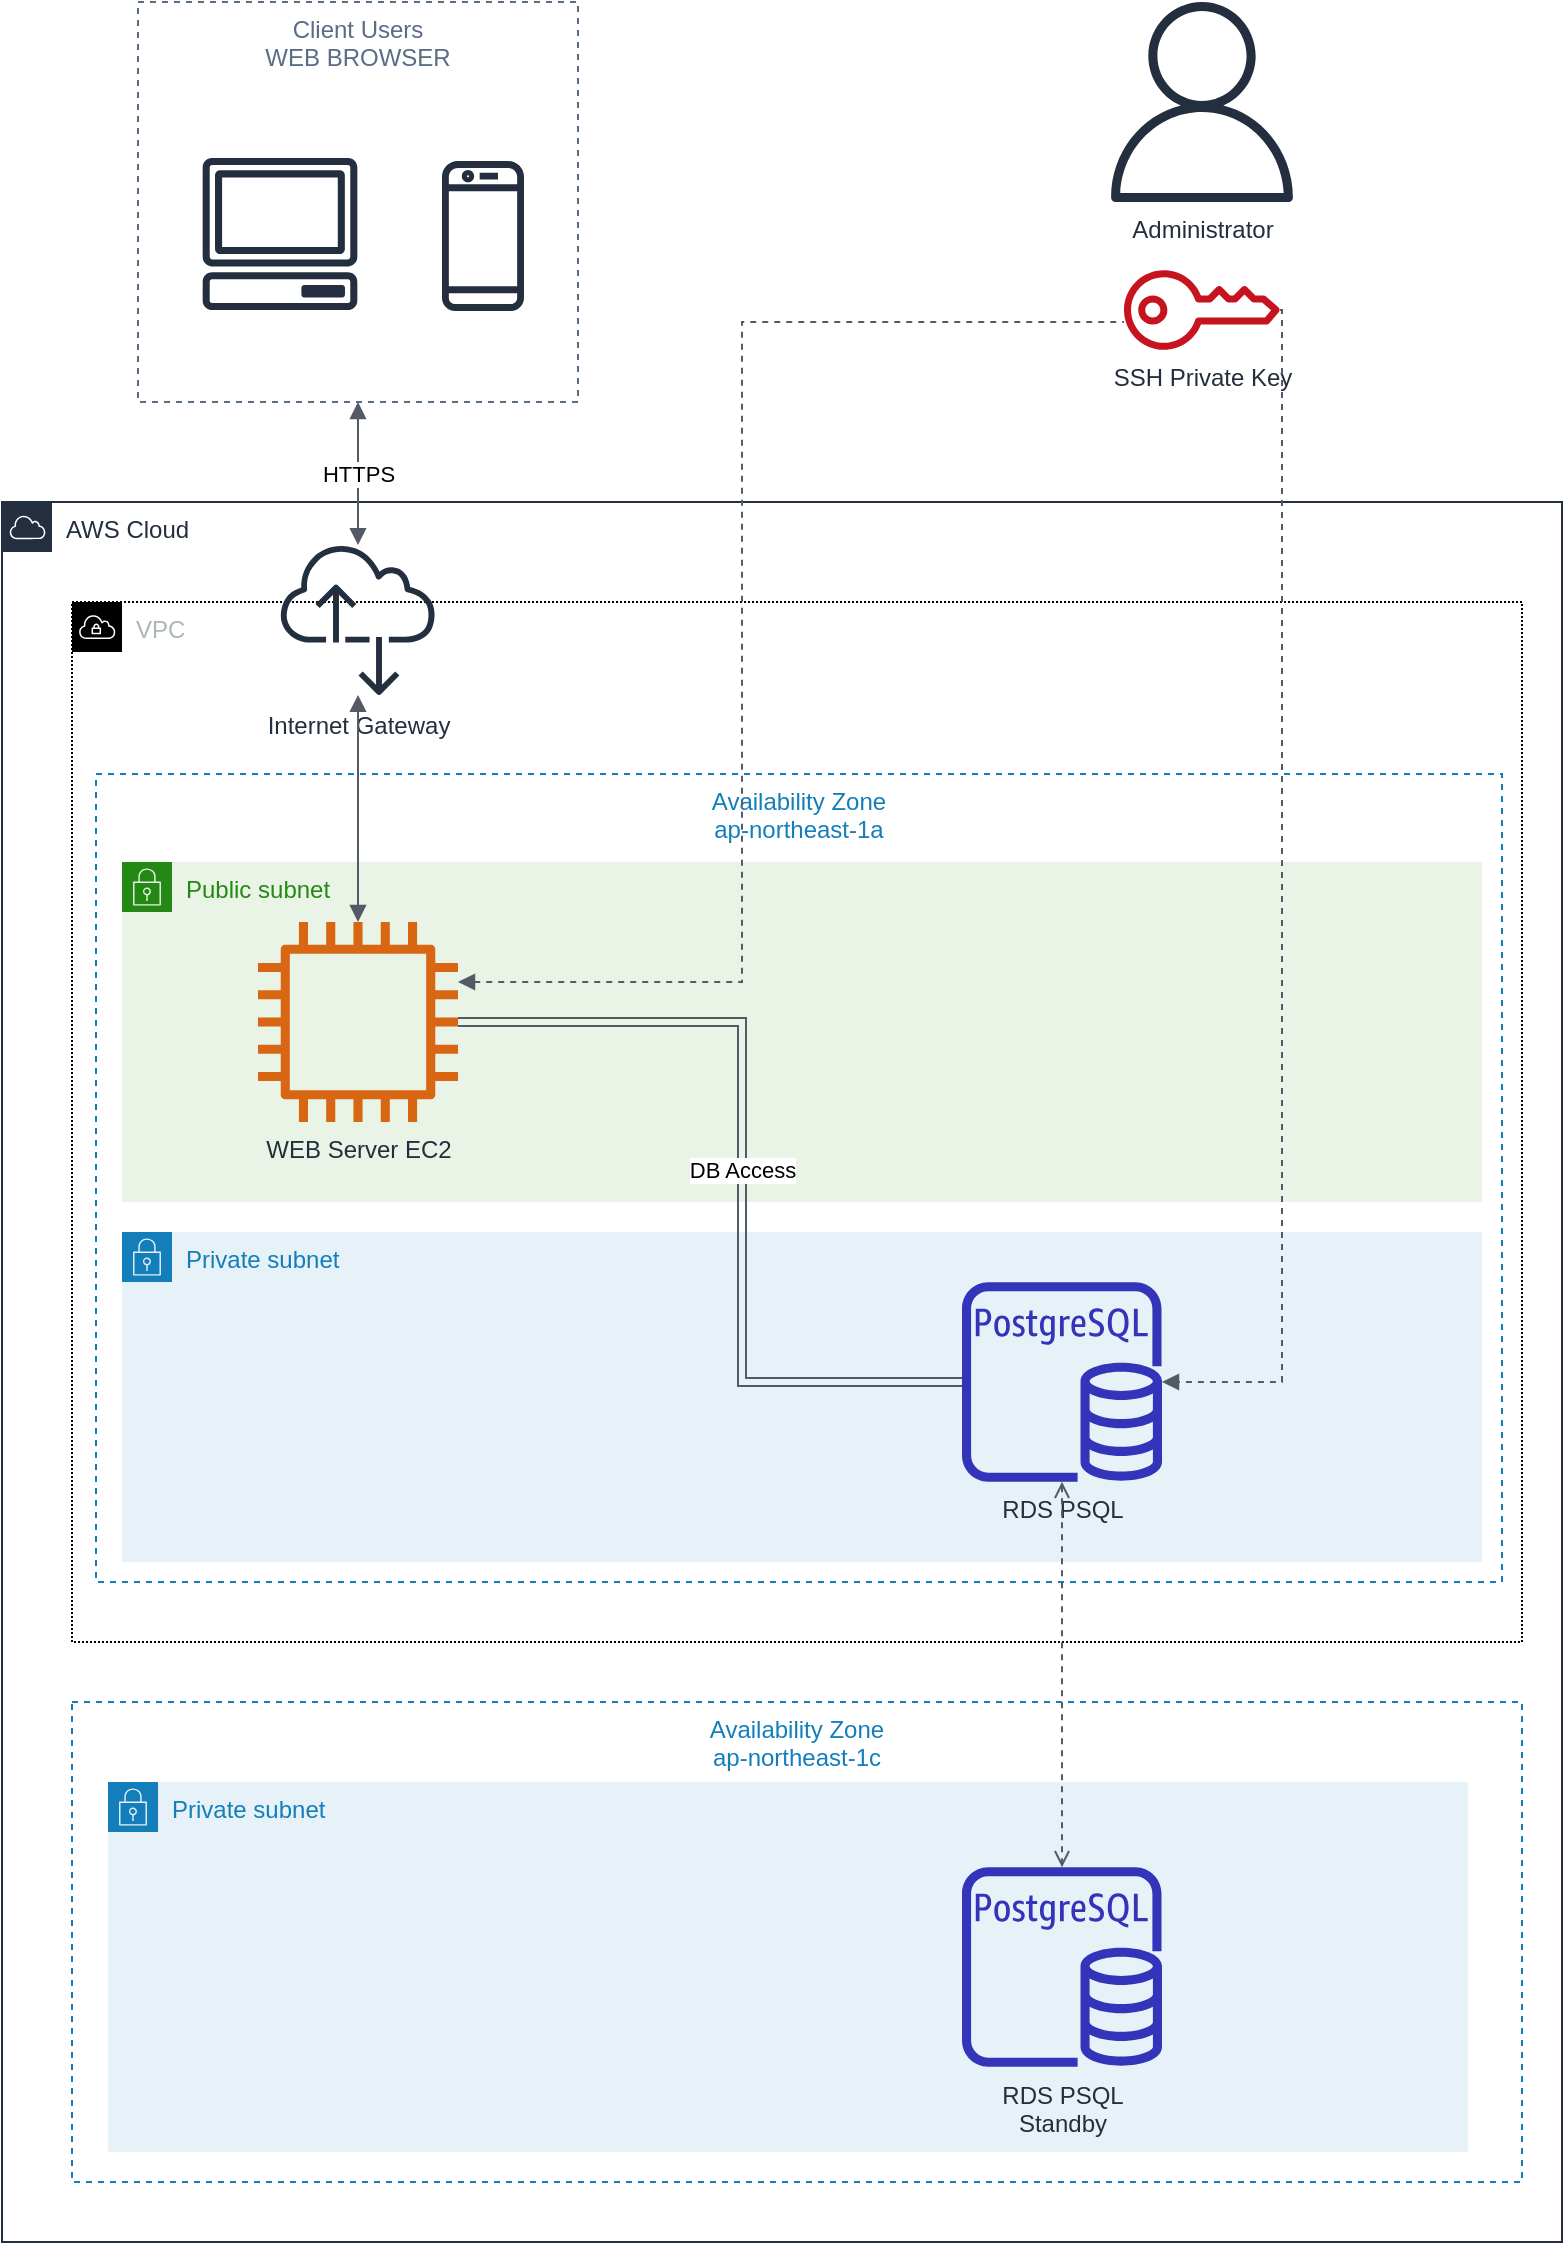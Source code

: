 <mxfile version="12.0.0" type="github" pages="1"><diagram id="eeBhRq_ST6CD6k5FKRfc" name="Page-1"><mxGraphModel dx="644" dy="424" grid="1" gridSize="10" guides="1" tooltips="1" connect="1" arrows="1" fold="1" page="1" pageScale="1" pageWidth="827" pageHeight="1169" math="0" shadow="0"><root><mxCell id="0"/><mxCell id="1" parent="0"/><mxCell id="Ic98tLC-YxY7tGEhvowl-1" value="Availability Zone&#10;ap-northeast-1a" style="fillColor=none;strokeColor=#147EBA;dashed=1;verticalAlign=top;fontStyle=0;fontColor=#147EBA;" parent="1" vertex="1"><mxGeometry x="67" y="426" width="703" height="404" as="geometry"/></mxCell><mxCell id="kcP6CkvGFuSYhXzFiz4a-3" value="AWS Cloud" style="points=[[0,0],[0.25,0],[0.5,0],[0.75,0],[1,0],[1,0.25],[1,0.5],[1,0.75],[1,1],[0.75,1],[0.5,1],[0.25,1],[0,1],[0,0.75],[0,0.5],[0,0.25]];outlineConnect=0;gradientColor=none;html=1;whiteSpace=wrap;fontSize=12;fontStyle=0;shape=mxgraph.aws4.group;grIcon=mxgraph.aws4.group_aws_cloud;strokeColor=#232F3E;fillColor=none;verticalAlign=top;align=left;spacingLeft=30;fontColor=#232F3E;dashed=0;" parent="1" vertex="1"><mxGeometry x="20" y="290" width="780" height="870" as="geometry"/></mxCell><mxCell id="kcP6CkvGFuSYhXzFiz4a-30" value="VPC" style="points=[[0,0],[0.25,0],[0.5,0],[0.75,0],[1,0],[1,0.25],[1,0.5],[1,0.75],[1,1],[0.75,1],[0.5,1],[0.25,1],[0,1],[0,0.75],[0,0.5],[0,0.25]];outlineConnect=0;gradientColor=none;html=1;whiteSpace=wrap;fontSize=12;fontStyle=0;shape=mxgraph.aws4.group;grIcon=mxgraph.aws4.group_vpc;strokeColor=#000000;fillColor=none;verticalAlign=top;align=left;spacingLeft=30;fontColor=#AAB7B8;dashed=1;dashPattern=1 1;" parent="1" vertex="1"><mxGeometry x="55" y="340" width="725" height="520" as="geometry"/></mxCell><mxCell id="kcP6CkvGFuSYhXzFiz4a-25" value="Public subnet" style="points=[[0,0],[0.25,0],[0.5,0],[0.75,0],[1,0],[1,0.25],[1,0.5],[1,0.75],[1,1],[0.75,1],[0.5,1],[0.25,1],[0,1],[0,0.75],[0,0.5],[0,0.25]];outlineConnect=0;gradientColor=none;html=1;whiteSpace=wrap;fontSize=12;fontStyle=0;shape=mxgraph.aws4.group;grIcon=mxgraph.aws4.group_security_group;grStroke=0;strokeColor=#248814;fillColor=#E9F3E6;verticalAlign=top;align=left;spacingLeft=30;fontColor=#248814;dashed=0;" parent="1" vertex="1"><mxGeometry x="80" y="470" width="680" height="170" as="geometry"/></mxCell><mxCell id="kcP6CkvGFuSYhXzFiz4a-24" value="Private subnet" style="points=[[0,0],[0.25,0],[0.5,0],[0.75,0],[1,0],[1,0.25],[1,0.5],[1,0.75],[1,1],[0.75,1],[0.5,1],[0.25,1],[0,1],[0,0.75],[0,0.5],[0,0.25]];outlineConnect=0;gradientColor=none;html=1;whiteSpace=wrap;fontSize=12;fontStyle=0;shape=mxgraph.aws4.group;grIcon=mxgraph.aws4.group_security_group;grStroke=0;strokeColor=#147EBA;fillColor=#E6F2F8;verticalAlign=top;align=left;spacingLeft=30;fontColor=#147EBA;dashed=0;" parent="1" vertex="1"><mxGeometry x="80" y="655" width="680" height="165" as="geometry"/></mxCell><mxCell id="kcP6CkvGFuSYhXzFiz4a-2" value="Client Users&#10;WEB BROWSER" style="fillColor=none;strokeColor=#5A6C86;dashed=1;verticalAlign=top;fontStyle=0;fontColor=#5A6C86;" parent="1" vertex="1"><mxGeometry x="88" y="40" width="220" height="200" as="geometry"/></mxCell><mxCell id="6-GjRFe54tZXjrNZC9Ce-1" value="" style="outlineConnect=0;fontColor=#232F3E;gradientColor=none;fillColor=#232F3E;strokeColor=none;dashed=0;verticalLabelPosition=bottom;verticalAlign=top;align=center;html=1;fontSize=12;fontStyle=0;aspect=fixed;pointerEvents=1;shape=mxgraph.aws4.client;" parent="1" vertex="1"><mxGeometry x="120" y="118" width="78" height="76" as="geometry"/></mxCell><mxCell id="kcP6CkvGFuSYhXzFiz4a-1" value="" style="outlineConnect=0;fontColor=#232F3E;gradientColor=none;fillColor=#232F3E;strokeColor=none;dashed=0;verticalLabelPosition=bottom;verticalAlign=top;align=center;html=1;fontSize=12;fontStyle=0;aspect=fixed;pointerEvents=1;shape=mxgraph.aws4.mobile_client;" parent="1" vertex="1"><mxGeometry x="240" y="118" width="41" height="78" as="geometry"/></mxCell><mxCell id="kcP6CkvGFuSYhXzFiz4a-4" value="WEB Server EC2" style="outlineConnect=0;fontColor=#232F3E;gradientColor=none;fillColor=#D86613;strokeColor=none;dashed=0;verticalLabelPosition=bottom;verticalAlign=top;align=center;html=1;fontSize=12;fontStyle=0;aspect=fixed;pointerEvents=1;shape=mxgraph.aws4.instance2;" parent="1" vertex="1"><mxGeometry x="148" y="500" width="100" height="100" as="geometry"/></mxCell><mxCell id="kcP6CkvGFuSYhXzFiz4a-7" value="RDS PSQL" style="outlineConnect=0;fontColor=#232F3E;gradientColor=none;fillColor=#3334B9;strokeColor=none;dashed=0;verticalLabelPosition=bottom;verticalAlign=top;align=center;html=1;fontSize=12;fontStyle=0;aspect=fixed;pointerEvents=1;shape=mxgraph.aws4.rds_postgresql_instance;" parent="1" vertex="1"><mxGeometry x="500" y="680" width="100" height="100" as="geometry"/></mxCell><mxCell id="kcP6CkvGFuSYhXzFiz4a-8" value="Internet Gateway" style="outlineConnect=0;fontColor=#232F3E;gradientColor=none;fillColor=#232F3E;strokeColor=none;dashed=0;verticalLabelPosition=bottom;verticalAlign=top;align=center;html=1;fontSize=12;fontStyle=0;aspect=fixed;pointerEvents=1;shape=mxgraph.aws4.internet_alt2;" parent="1" vertex="1"><mxGeometry x="159" y="310" width="78" height="78" as="geometry"/></mxCell><mxCell id="kcP6CkvGFuSYhXzFiz4a-13" value="HTTPS" style="edgeStyle=orthogonalEdgeStyle;html=1;endArrow=block;elbow=vertical;startArrow=block;startFill=1;endFill=1;strokeColor=#545B64;rounded=0;exitX=0.5;exitY=1;exitDx=0;exitDy=0;" parent="1" source="kcP6CkvGFuSYhXzFiz4a-2" target="kcP6CkvGFuSYhXzFiz4a-8" edge="1"><mxGeometry width="100" relative="1" as="geometry"><mxPoint x="160" y="280" as="sourcePoint"/><mxPoint x="260" y="280" as="targetPoint"/></mxGeometry></mxCell><mxCell id="kcP6CkvGFuSYhXzFiz4a-18" value="" style="edgeStyle=orthogonalEdgeStyle;html=1;endArrow=block;elbow=vertical;startArrow=block;startFill=1;endFill=1;strokeColor=#545B64;rounded=0;" parent="1" source="kcP6CkvGFuSYhXzFiz4a-4" target="kcP6CkvGFuSYhXzFiz4a-8" edge="1"><mxGeometry width="100" relative="1" as="geometry"><mxPoint x="70" y="410" as="sourcePoint"/><mxPoint x="170" y="410" as="targetPoint"/></mxGeometry></mxCell><mxCell id="kcP6CkvGFuSYhXzFiz4a-26" value="DB Access&lt;br&gt;" style="edgeStyle=orthogonalEdgeStyle;html=1;endArrow=openThin;elbow=vertical;startArrow=none;endFill=0;strokeColor=#545B64;rounded=0;shape=link;" parent="1" source="kcP6CkvGFuSYhXzFiz4a-4" target="kcP6CkvGFuSYhXzFiz4a-7" edge="1"><mxGeometry width="100" relative="1" as="geometry"><mxPoint x="270" y="530" as="sourcePoint"/><mxPoint x="370" y="530" as="targetPoint"/><Array as="points"><mxPoint x="390" y="550"/><mxPoint x="390" y="730"/></Array></mxGeometry></mxCell><mxCell id="kcP6CkvGFuSYhXzFiz4a-27" value="Administrator" style="outlineConnect=0;fontColor=#232F3E;gradientColor=none;fillColor=#232F3E;strokeColor=none;dashed=0;verticalLabelPosition=bottom;verticalAlign=top;align=center;html=1;fontSize=12;fontStyle=0;aspect=fixed;pointerEvents=1;shape=mxgraph.aws4.user;" parent="1" vertex="1"><mxGeometry x="570" y="40" width="100" height="100" as="geometry"/></mxCell><mxCell id="kcP6CkvGFuSYhXzFiz4a-28" value="SSH Private Key" style="outlineConnect=0;fontColor=#232F3E;gradientColor=none;fillColor=#C7131F;strokeColor=none;dashed=0;verticalLabelPosition=bottom;verticalAlign=top;align=center;html=1;fontSize=12;fontStyle=0;aspect=fixed;pointerEvents=1;shape=mxgraph.aws4.addon;" parent="1" vertex="1"><mxGeometry x="581" y="174" width="78" height="40" as="geometry"/></mxCell><mxCell id="kcP6CkvGFuSYhXzFiz4a-31" value="" style="edgeStyle=orthogonalEdgeStyle;html=1;endArrow=none;elbow=vertical;startArrow=block;startFill=1;strokeColor=#545B64;rounded=0;dashed=1;" parent="1" source="kcP6CkvGFuSYhXzFiz4a-4" target="kcP6CkvGFuSYhXzFiz4a-28" edge="1"><mxGeometry width="100" relative="1" as="geometry"><mxPoint x="440" y="200" as="sourcePoint"/><mxPoint x="540" y="200" as="targetPoint"/><Array as="points"><mxPoint x="390" y="530"/><mxPoint x="390" y="200"/></Array></mxGeometry></mxCell><mxCell id="kcP6CkvGFuSYhXzFiz4a-32" value="" style="edgeStyle=orthogonalEdgeStyle;html=1;endArrow=block;elbow=vertical;startArrow=none;endFill=1;strokeColor=#545B64;rounded=0;dashed=1;" parent="1" source="kcP6CkvGFuSYhXzFiz4a-28" target="kcP6CkvGFuSYhXzFiz4a-7" edge="1"><mxGeometry width="100" relative="1" as="geometry"><mxPoint x="620" y="260" as="sourcePoint"/><mxPoint x="720" y="260" as="targetPoint"/><Array as="points"><mxPoint x="660" y="730"/></Array></mxGeometry></mxCell><mxCell id="Ic98tLC-YxY7tGEhvowl-3" value="Availability Zone&#10;ap-northeast-1c" style="fillColor=none;strokeColor=#147EBA;dashed=1;verticalAlign=top;fontStyle=0;fontColor=#147EBA;" parent="1" vertex="1"><mxGeometry x="55" y="890" width="725" height="240" as="geometry"/></mxCell><mxCell id="Ic98tLC-YxY7tGEhvowl-4" value="Private subnet" style="points=[[0,0],[0.25,0],[0.5,0],[0.75,0],[1,0],[1,0.25],[1,0.5],[1,0.75],[1,1],[0.75,1],[0.5,1],[0.25,1],[0,1],[0,0.75],[0,0.5],[0,0.25]];outlineConnect=0;gradientColor=none;html=1;whiteSpace=wrap;fontSize=12;fontStyle=0;shape=mxgraph.aws4.group;grIcon=mxgraph.aws4.group_security_group;grStroke=0;strokeColor=#147EBA;fillColor=#E6F2F8;verticalAlign=top;align=left;spacingLeft=30;fontColor=#147EBA;dashed=0;" parent="1" vertex="1"><mxGeometry x="73" y="930" width="680" height="185" as="geometry"/></mxCell><mxCell id="Ic98tLC-YxY7tGEhvowl-5" value="RDS PSQL&lt;br&gt;Standby" style="outlineConnect=0;fontColor=#232F3E;gradientColor=none;fillColor=#3334B9;strokeColor=none;dashed=0;verticalLabelPosition=bottom;verticalAlign=top;align=center;html=1;fontSize=12;fontStyle=0;aspect=fixed;pointerEvents=1;shape=mxgraph.aws4.rds_postgresql_instance;" parent="1" vertex="1"><mxGeometry x="500" y="972.5" width="100" height="100" as="geometry"/></mxCell><mxCell id="Ic98tLC-YxY7tGEhvowl-6" value="" style="edgeStyle=orthogonalEdgeStyle;html=1;endArrow=open;elbow=vertical;startArrow=open;startFill=0;endFill=0;strokeColor=#545B64;rounded=0;dashed=1;" parent="1" source="kcP6CkvGFuSYhXzFiz4a-7" target="Ic98tLC-YxY7tGEhvowl-5" edge="1"><mxGeometry width="100" relative="1" as="geometry"><mxPoint x="510" y="870" as="sourcePoint"/><mxPoint x="610" y="870" as="targetPoint"/></mxGeometry></mxCell></root></mxGraphModel></diagram></mxfile>